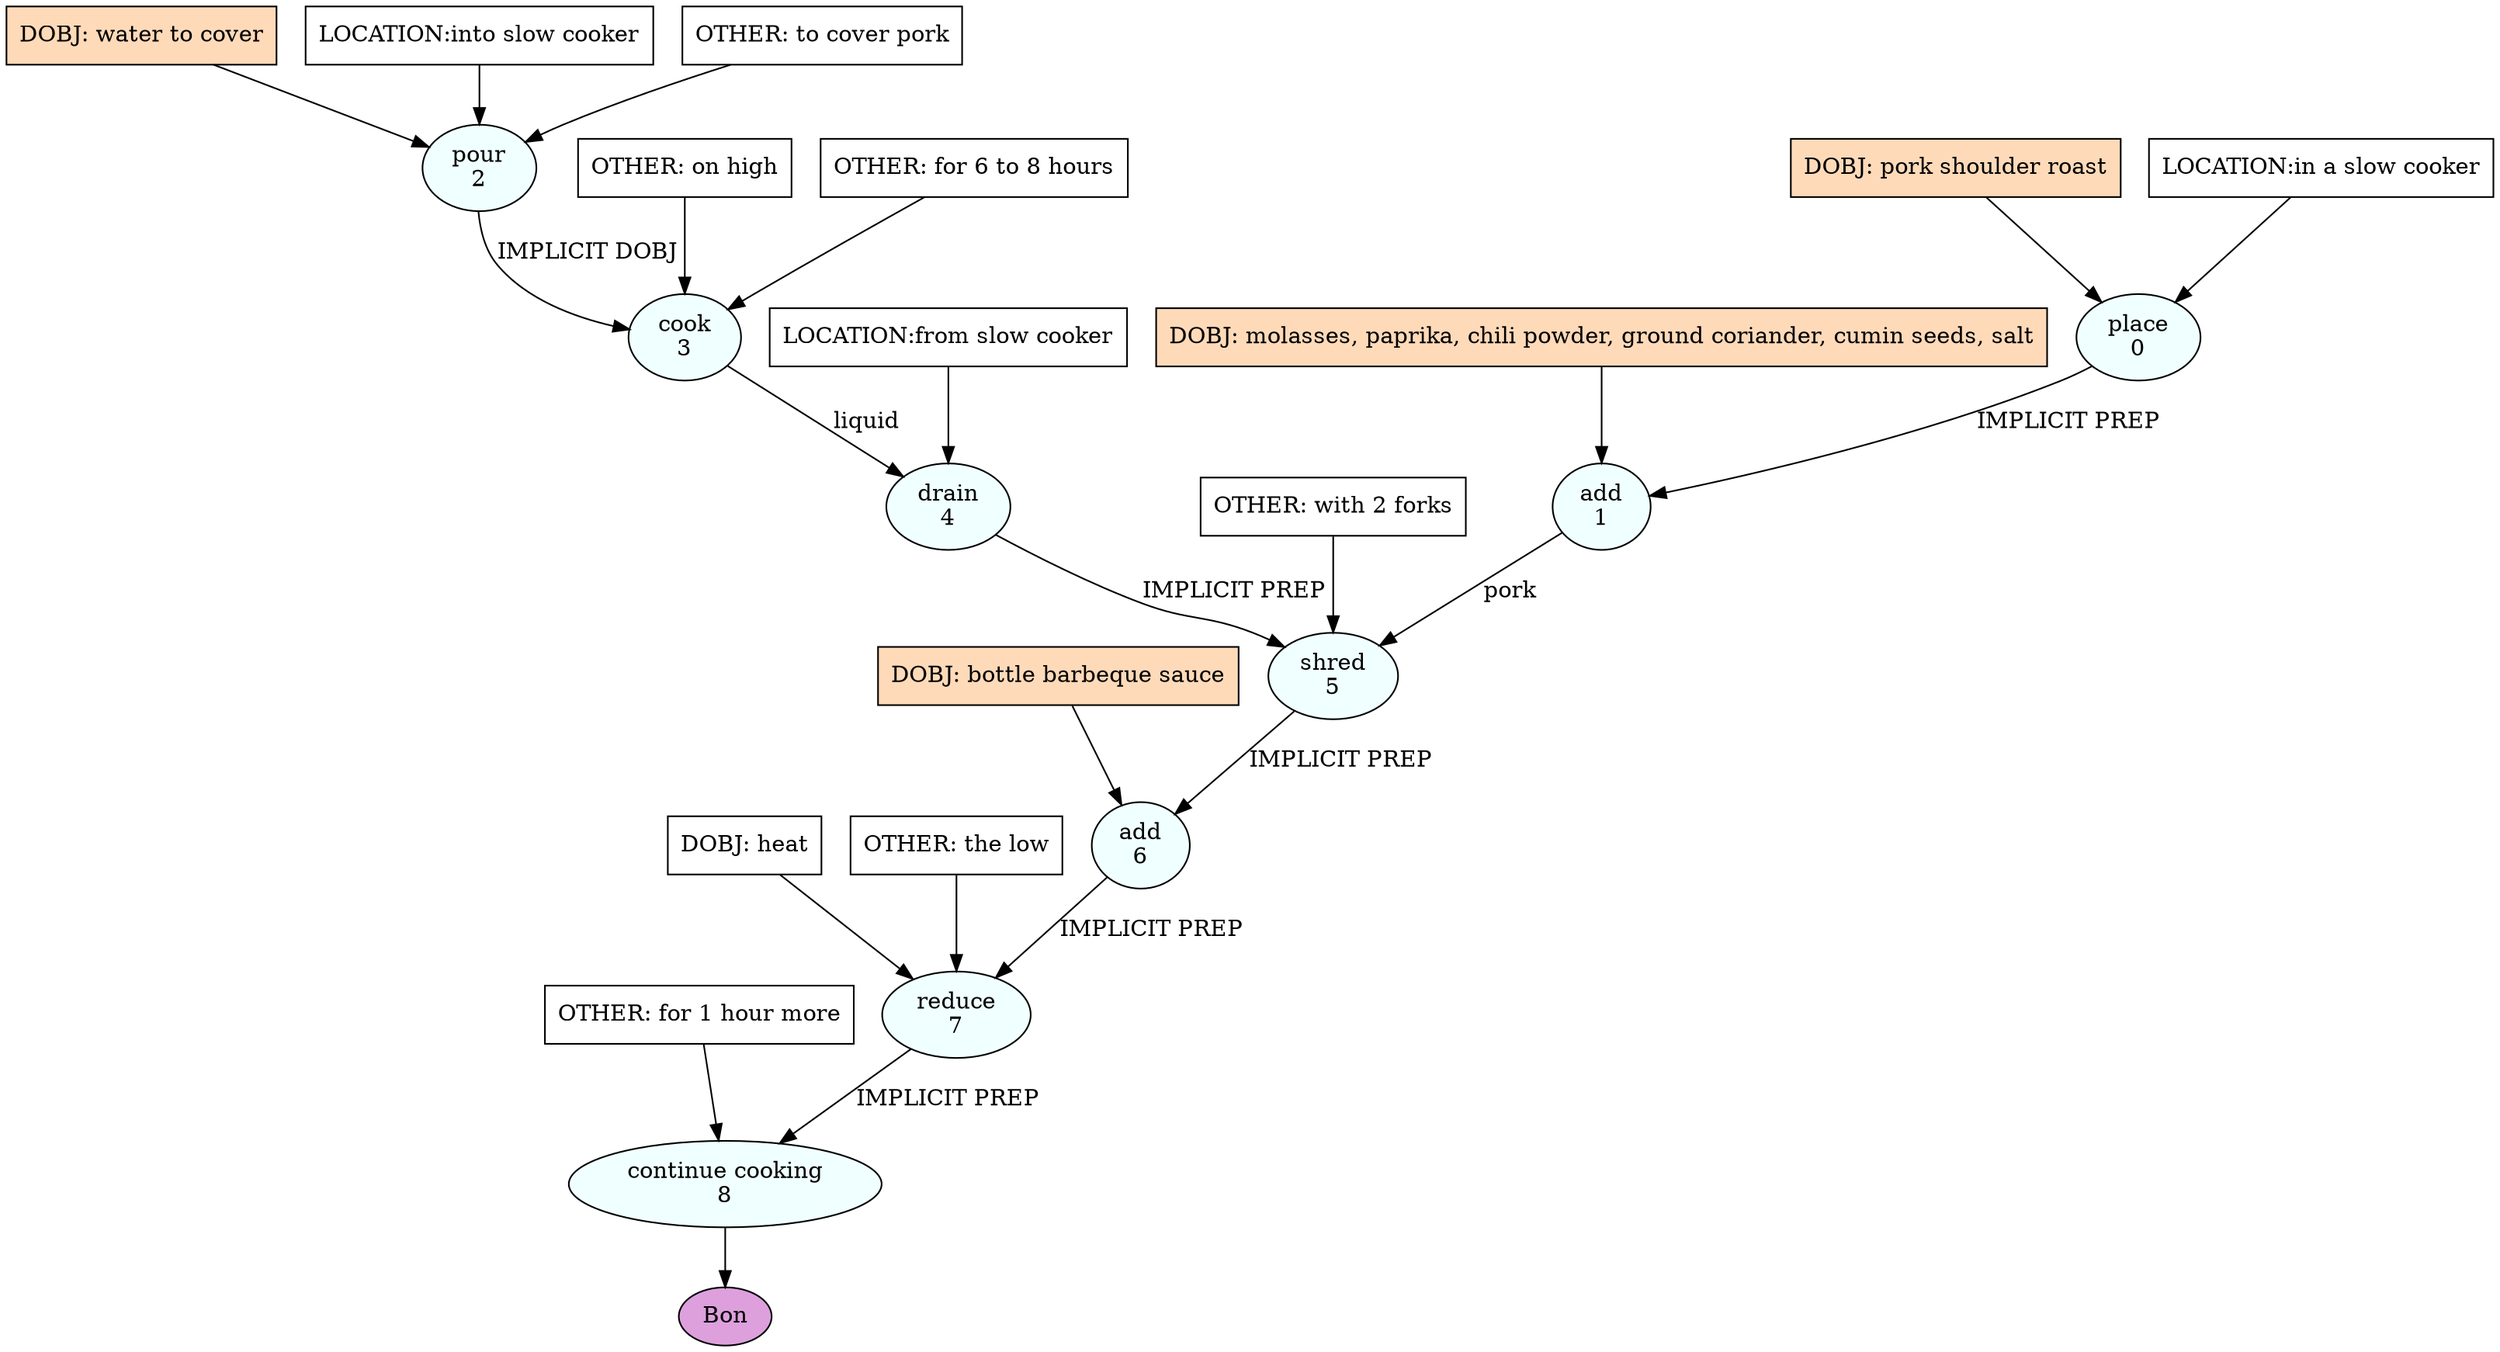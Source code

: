 digraph recipe {
E0[label="place
0", shape=oval, style=filled, fillcolor=azure]
E1[label="add
1", shape=oval, style=filled, fillcolor=azure]
E2[label="pour
2", shape=oval, style=filled, fillcolor=azure]
E3[label="cook
3", shape=oval, style=filled, fillcolor=azure]
E4[label="drain
4", shape=oval, style=filled, fillcolor=azure]
E5[label="shred
5", shape=oval, style=filled, fillcolor=azure]
E6[label="add
6", shape=oval, style=filled, fillcolor=azure]
E7[label="reduce
7", shape=oval, style=filled, fillcolor=azure]
E8[label="continue cooking
8", shape=oval, style=filled, fillcolor=azure]
D2[label="DOBJ: water to cover", shape=box, style=filled, fillcolor=peachpuff]
D2 -> E2
P2_0[label="LOCATION:into slow cooker", shape=box, style=filled, fillcolor=white]
P2_0 -> E2
O2_0[label="OTHER: to cover pork", shape=box, style=filled, fillcolor=white]
O2_0 -> E2
D0[label="DOBJ: pork shoulder roast", shape=box, style=filled, fillcolor=peachpuff]
D0 -> E0
P0_0[label="LOCATION:in a slow cooker", shape=box, style=filled, fillcolor=white]
P0_0 -> E0
D1_ing[label="DOBJ: molasses, paprika, chili powder, ground coriander, cumin seeds, salt", shape=box, style=filled, fillcolor=peachpuff]
D1_ing -> E1
E0 -> E1 [label="IMPLICIT PREP"]
E2 -> E3 [label="IMPLICIT DOBJ"]
O3_0_0[label="OTHER: on high", shape=box, style=filled, fillcolor=white]
O3_0_0 -> E3
O3_1_0[label="OTHER: for 6 to 8 hours", shape=box, style=filled, fillcolor=white]
O3_1_0 -> E3
E3 -> E4 [label="liquid"]
P4_0_0[label="LOCATION:from slow cooker", shape=box, style=filled, fillcolor=white]
P4_0_0 -> E4
E1 -> E5 [label="pork"]
E4 -> E5 [label="IMPLICIT PREP"]
O5_0_0[label="OTHER: with 2 forks", shape=box, style=filled, fillcolor=white]
O5_0_0 -> E5
D6_ing[label="DOBJ: bottle barbeque sauce", shape=box, style=filled, fillcolor=peachpuff]
D6_ing -> E6
E5 -> E6 [label="IMPLICIT PREP"]
D7_0[label="DOBJ: heat", shape=box, style=filled, fillcolor=white]
D7_0 -> E7
E6 -> E7 [label="IMPLICIT PREP"]
O7_0_0[label="OTHER: the low", shape=box, style=filled, fillcolor=white]
O7_0_0 -> E7
E7 -> E8 [label="IMPLICIT PREP"]
O8_0_0[label="OTHER: for 1 hour more", shape=box, style=filled, fillcolor=white]
O8_0_0 -> E8
EOR[label="Bon", shape=oval, style=filled, fillcolor=plum]
E8 -> EOR
}
